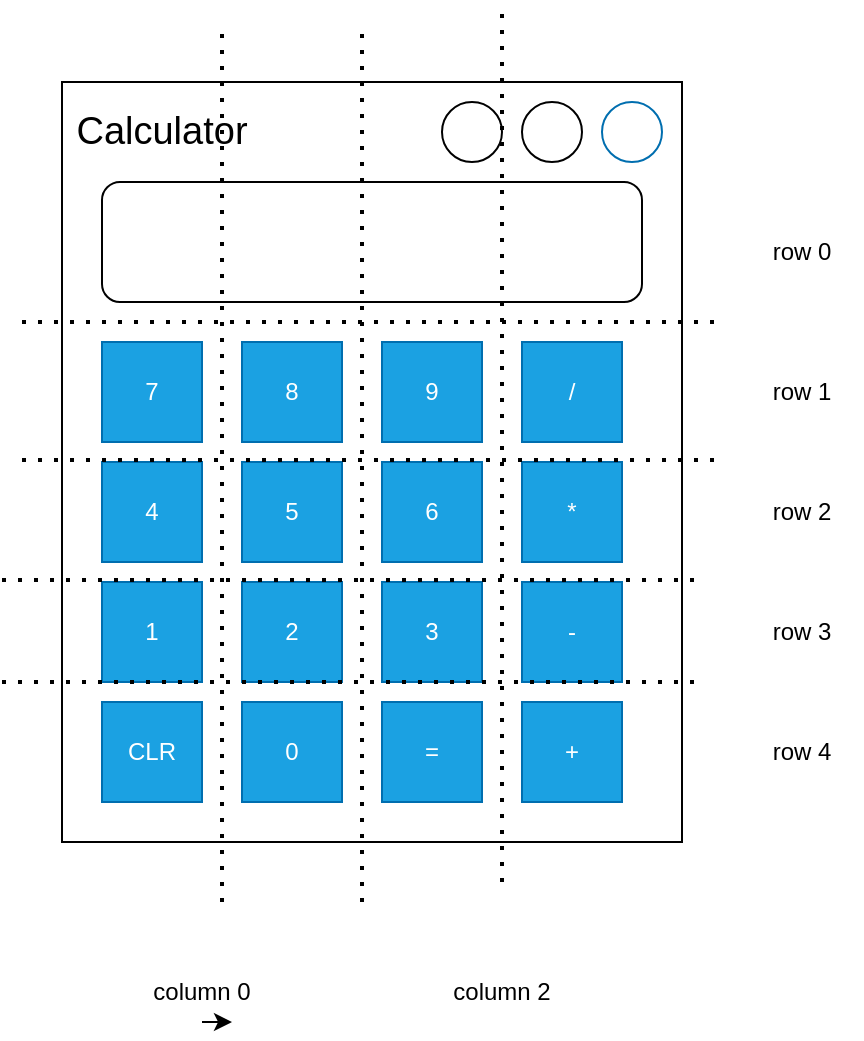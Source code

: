 <mxfile>
    <diagram id="QHC47q-OI0BRMfbj2Hpv" name="Page-1">
        <mxGraphModel dx="446" dy="873" grid="1" gridSize="10" guides="1" tooltips="1" connect="1" arrows="1" fold="1" page="1" pageScale="1" pageWidth="850" pageHeight="1100" math="0" shadow="0">
            <root>
                <mxCell id="0"/>
                <mxCell id="1" parent="0"/>
                <mxCell id="3" value="" style="rounded=0;whiteSpace=wrap;html=1;" vertex="1" parent="1">
                    <mxGeometry x="120" y="150" width="310" height="380" as="geometry"/>
                </mxCell>
                <mxCell id="4" value="" style="rounded=1;whiteSpace=wrap;html=1;" vertex="1" parent="1">
                    <mxGeometry x="140" y="200" width="270" height="60" as="geometry"/>
                </mxCell>
                <mxCell id="5" value="7" style="whiteSpace=wrap;html=1;aspect=fixed;fillColor=#1ba1e2;strokeColor=#006EAF;fontColor=#ffffff;" vertex="1" parent="1">
                    <mxGeometry x="140" y="280" width="50" height="50" as="geometry"/>
                </mxCell>
                <mxCell id="6" value="4" style="whiteSpace=wrap;html=1;aspect=fixed;fillColor=#1ba1e2;fontColor=#ffffff;strokeColor=#006EAF;" vertex="1" parent="1">
                    <mxGeometry x="140" y="340" width="50" height="50" as="geometry"/>
                </mxCell>
                <mxCell id="7" value="1" style="whiteSpace=wrap;html=1;aspect=fixed;fillColor=#1ba1e2;fontColor=#ffffff;strokeColor=#006EAF;" vertex="1" parent="1">
                    <mxGeometry x="140" y="400" width="50" height="50" as="geometry"/>
                </mxCell>
                <mxCell id="15" value="+" style="whiteSpace=wrap;html=1;aspect=fixed;fillColor=#1ba1e2;fontColor=#ffffff;strokeColor=#006EAF;" vertex="1" parent="1">
                    <mxGeometry x="350" y="460" width="50" height="50" as="geometry"/>
                </mxCell>
                <mxCell id="16" value="2" style="whiteSpace=wrap;html=1;aspect=fixed;fillColor=#1ba1e2;fontColor=#ffffff;strokeColor=#006EAF;" vertex="1" parent="1">
                    <mxGeometry x="210" y="400" width="50" height="50" as="geometry"/>
                </mxCell>
                <mxCell id="17" value="5" style="whiteSpace=wrap;html=1;aspect=fixed;fillColor=#1ba1e2;fontColor=#ffffff;strokeColor=#006EAF;" vertex="1" parent="1">
                    <mxGeometry x="210" y="340" width="50" height="50" as="geometry"/>
                </mxCell>
                <mxCell id="18" value="8" style="whiteSpace=wrap;html=1;aspect=fixed;fillColor=#1ba1e2;fontColor=#ffffff;strokeColor=#006EAF;" vertex="1" parent="1">
                    <mxGeometry x="210" y="280" width="50" height="50" as="geometry"/>
                </mxCell>
                <mxCell id="19" value="3" style="whiteSpace=wrap;html=1;aspect=fixed;fillColor=#1ba1e2;fontColor=#ffffff;strokeColor=#006EAF;" vertex="1" parent="1">
                    <mxGeometry x="280" y="400" width="50" height="50" as="geometry"/>
                </mxCell>
                <mxCell id="20" value="9" style="whiteSpace=wrap;html=1;aspect=fixed;fillColor=#1ba1e2;fontColor=#ffffff;strokeColor=#006EAF;" vertex="1" parent="1">
                    <mxGeometry x="280" y="280" width="50" height="50" as="geometry"/>
                </mxCell>
                <mxCell id="21" value="6" style="whiteSpace=wrap;html=1;aspect=fixed;fillColor=#1ba1e2;fontColor=#ffffff;strokeColor=#006EAF;" vertex="1" parent="1">
                    <mxGeometry x="280" y="340" width="50" height="50" as="geometry"/>
                </mxCell>
                <mxCell id="22" value="-" style="whiteSpace=wrap;html=1;aspect=fixed;fillColor=#1ba1e2;fontColor=#ffffff;strokeColor=#006EAF;" vertex="1" parent="1">
                    <mxGeometry x="350" y="400" width="50" height="50" as="geometry"/>
                </mxCell>
                <mxCell id="23" value="*" style="whiteSpace=wrap;html=1;aspect=fixed;fillColor=#1ba1e2;fontColor=#ffffff;strokeColor=#006EAF;" vertex="1" parent="1">
                    <mxGeometry x="350" y="340" width="50" height="50" as="geometry"/>
                </mxCell>
                <mxCell id="24" value="/" style="whiteSpace=wrap;html=1;aspect=fixed;fillColor=#1ba1e2;fontColor=#ffffff;strokeColor=#006EAF;" vertex="1" parent="1">
                    <mxGeometry x="350" y="280" width="50" height="50" as="geometry"/>
                </mxCell>
                <mxCell id="27" value="CLR" style="whiteSpace=wrap;html=1;aspect=fixed;fillColor=#1ba1e2;fontColor=#ffffff;strokeColor=#006EAF;" vertex="1" parent="1">
                    <mxGeometry x="140" y="460" width="50" height="50" as="geometry"/>
                </mxCell>
                <mxCell id="28" value="0" style="whiteSpace=wrap;html=1;aspect=fixed;fillColor=#1ba1e2;fontColor=#ffffff;strokeColor=#006EAF;" vertex="1" parent="1">
                    <mxGeometry x="210" y="460" width="50" height="50" as="geometry"/>
                </mxCell>
                <mxCell id="29" value="=" style="whiteSpace=wrap;html=1;aspect=fixed;fillColor=#1ba1e2;fontColor=#ffffff;strokeColor=#006EAF;" vertex="1" parent="1">
                    <mxGeometry x="280" y="460" width="50" height="50" as="geometry"/>
                </mxCell>
                <mxCell id="34" value="&lt;font style=&quot;font-size: 19px;&quot;&gt;Calculator&lt;/font&gt;" style="text;html=1;align=center;verticalAlign=middle;whiteSpace=wrap;rounded=0;" vertex="1" parent="1">
                    <mxGeometry x="140" y="160" width="60" height="30" as="geometry"/>
                </mxCell>
                <mxCell id="35" value="" style="ellipse;whiteSpace=wrap;html=1;aspect=fixed;" vertex="1" parent="1">
                    <mxGeometry x="310" y="160" width="30" height="30" as="geometry"/>
                </mxCell>
                <mxCell id="36" value="" style="ellipse;whiteSpace=wrap;html=1;aspect=fixed;" vertex="1" parent="1">
                    <mxGeometry x="350" y="160" width="30" height="30" as="geometry"/>
                </mxCell>
                <mxCell id="37" value="" style="ellipse;whiteSpace=wrap;html=1;aspect=fixed;fillColor=none;fontColor=#ffffff;strokeColor=#006EAF;gradientColor=default;" vertex="1" parent="1">
                    <mxGeometry x="390" y="160" width="30" height="30" as="geometry"/>
                </mxCell>
                <mxCell id="52" value="" style="endArrow=none;dashed=1;html=1;dashPattern=1 3;strokeWidth=2;" edge="1" parent="1">
                    <mxGeometry width="50" height="50" relative="1" as="geometry">
                        <mxPoint x="100" y="270" as="sourcePoint"/>
                        <mxPoint x="450" y="270" as="targetPoint"/>
                    </mxGeometry>
                </mxCell>
                <mxCell id="53" value="" style="endArrow=none;dashed=1;html=1;dashPattern=1 3;strokeWidth=2;" edge="1" parent="1">
                    <mxGeometry width="50" height="50" relative="1" as="geometry">
                        <mxPoint x="100" y="339" as="sourcePoint"/>
                        <mxPoint x="450" y="339" as="targetPoint"/>
                    </mxGeometry>
                </mxCell>
                <mxCell id="54" value="" style="endArrow=none;dashed=1;html=1;dashPattern=1 3;strokeWidth=2;" edge="1" parent="1">
                    <mxGeometry width="50" height="50" relative="1" as="geometry">
                        <mxPoint x="90" y="399" as="sourcePoint"/>
                        <mxPoint x="440" y="399" as="targetPoint"/>
                    </mxGeometry>
                </mxCell>
                <mxCell id="55" value="" style="endArrow=none;dashed=1;html=1;dashPattern=1 3;strokeWidth=2;" edge="1" parent="1">
                    <mxGeometry width="50" height="50" relative="1" as="geometry">
                        <mxPoint x="90" y="450" as="sourcePoint"/>
                        <mxPoint x="440" y="450" as="targetPoint"/>
                    </mxGeometry>
                </mxCell>
                <mxCell id="57" value="" style="endArrow=none;dashed=1;html=1;dashPattern=1 3;strokeWidth=2;" edge="1" parent="1">
                    <mxGeometry width="50" height="50" relative="1" as="geometry">
                        <mxPoint x="200" y="560" as="sourcePoint"/>
                        <mxPoint x="200" y="120" as="targetPoint"/>
                    </mxGeometry>
                </mxCell>
                <mxCell id="58" value="" style="endArrow=none;dashed=1;html=1;dashPattern=1 3;strokeWidth=2;" edge="1" parent="1">
                    <mxGeometry width="50" height="50" relative="1" as="geometry">
                        <mxPoint x="270" y="560" as="sourcePoint"/>
                        <mxPoint x="270" y="120" as="targetPoint"/>
                    </mxGeometry>
                </mxCell>
                <mxCell id="59" value="" style="endArrow=none;dashed=1;html=1;dashPattern=1 3;strokeWidth=2;" edge="1" parent="1">
                    <mxGeometry width="50" height="50" relative="1" as="geometry">
                        <mxPoint x="340" y="550" as="sourcePoint"/>
                        <mxPoint x="340" y="110" as="targetPoint"/>
                    </mxGeometry>
                </mxCell>
                <mxCell id="60" value="column 0" style="text;html=1;align=center;verticalAlign=middle;whiteSpace=wrap;rounded=0;" vertex="1" parent="1">
                    <mxGeometry x="160" y="590" width="60" height="30" as="geometry"/>
                </mxCell>
                <mxCell id="62" value="column 2" style="text;html=1;align=center;verticalAlign=middle;whiteSpace=wrap;rounded=0;" vertex="1" parent="1">
                    <mxGeometry x="310" y="590" width="60" height="30" as="geometry"/>
                </mxCell>
                <mxCell id="63" value="row 4" style="text;html=1;align=center;verticalAlign=middle;whiteSpace=wrap;rounded=0;" vertex="1" parent="1">
                    <mxGeometry x="460" y="470" width="60" height="30" as="geometry"/>
                </mxCell>
                <mxCell id="64" value="row 3" style="text;html=1;align=center;verticalAlign=middle;whiteSpace=wrap;rounded=0;" vertex="1" parent="1">
                    <mxGeometry x="460" y="410" width="60" height="30" as="geometry"/>
                </mxCell>
                <mxCell id="65" value="row 2" style="text;html=1;align=center;verticalAlign=middle;whiteSpace=wrap;rounded=0;" vertex="1" parent="1">
                    <mxGeometry x="460" y="350" width="60" height="30" as="geometry"/>
                </mxCell>
                <mxCell id="66" value="row 1" style="text;html=1;align=center;verticalAlign=middle;whiteSpace=wrap;rounded=0;" vertex="1" parent="1">
                    <mxGeometry x="460" y="290" width="60" height="30" as="geometry"/>
                </mxCell>
                <mxCell id="67" value="row 0" style="text;html=1;align=center;verticalAlign=middle;whiteSpace=wrap;rounded=0;" vertex="1" parent="1">
                    <mxGeometry x="460" y="220" width="60" height="30" as="geometry"/>
                </mxCell>
                <mxCell id="69" style="edgeStyle=none;html=1;exitX=0.5;exitY=1;exitDx=0;exitDy=0;entryX=0.75;entryY=1;entryDx=0;entryDy=0;" edge="1" parent="1" source="60" target="60">
                    <mxGeometry relative="1" as="geometry"/>
                </mxCell>
            </root>
        </mxGraphModel>
    </diagram>
</mxfile>